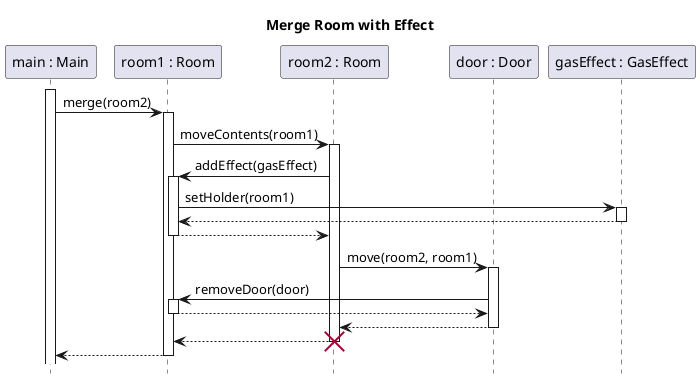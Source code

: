 @startuml room-merge-with-effect
title Merge Room with Effect
hide footbox
skinparam SequenceReferenceBackgroundColor white

participant "main : Main" as main
participant "room1 : Room" as r1
participant "room2 : Room" as r2
participant "door : Door" as door
participant "gasEffect : GasEffect" as gasEffect

main++
main-> r1 ++: merge(room2)
    r1 -> r2 ++: moveContents(room1)
        r2 -> r1 ++: addEffect(gasEffect)
            r1 -> gasEffect ++: setHolder(room1)
            return
        return
        r2 -> door ++: move(room2, room1)
            door -> r1 ++: removeDoor(door)
            return
        return
    return
    destroy r2
return

@enduml